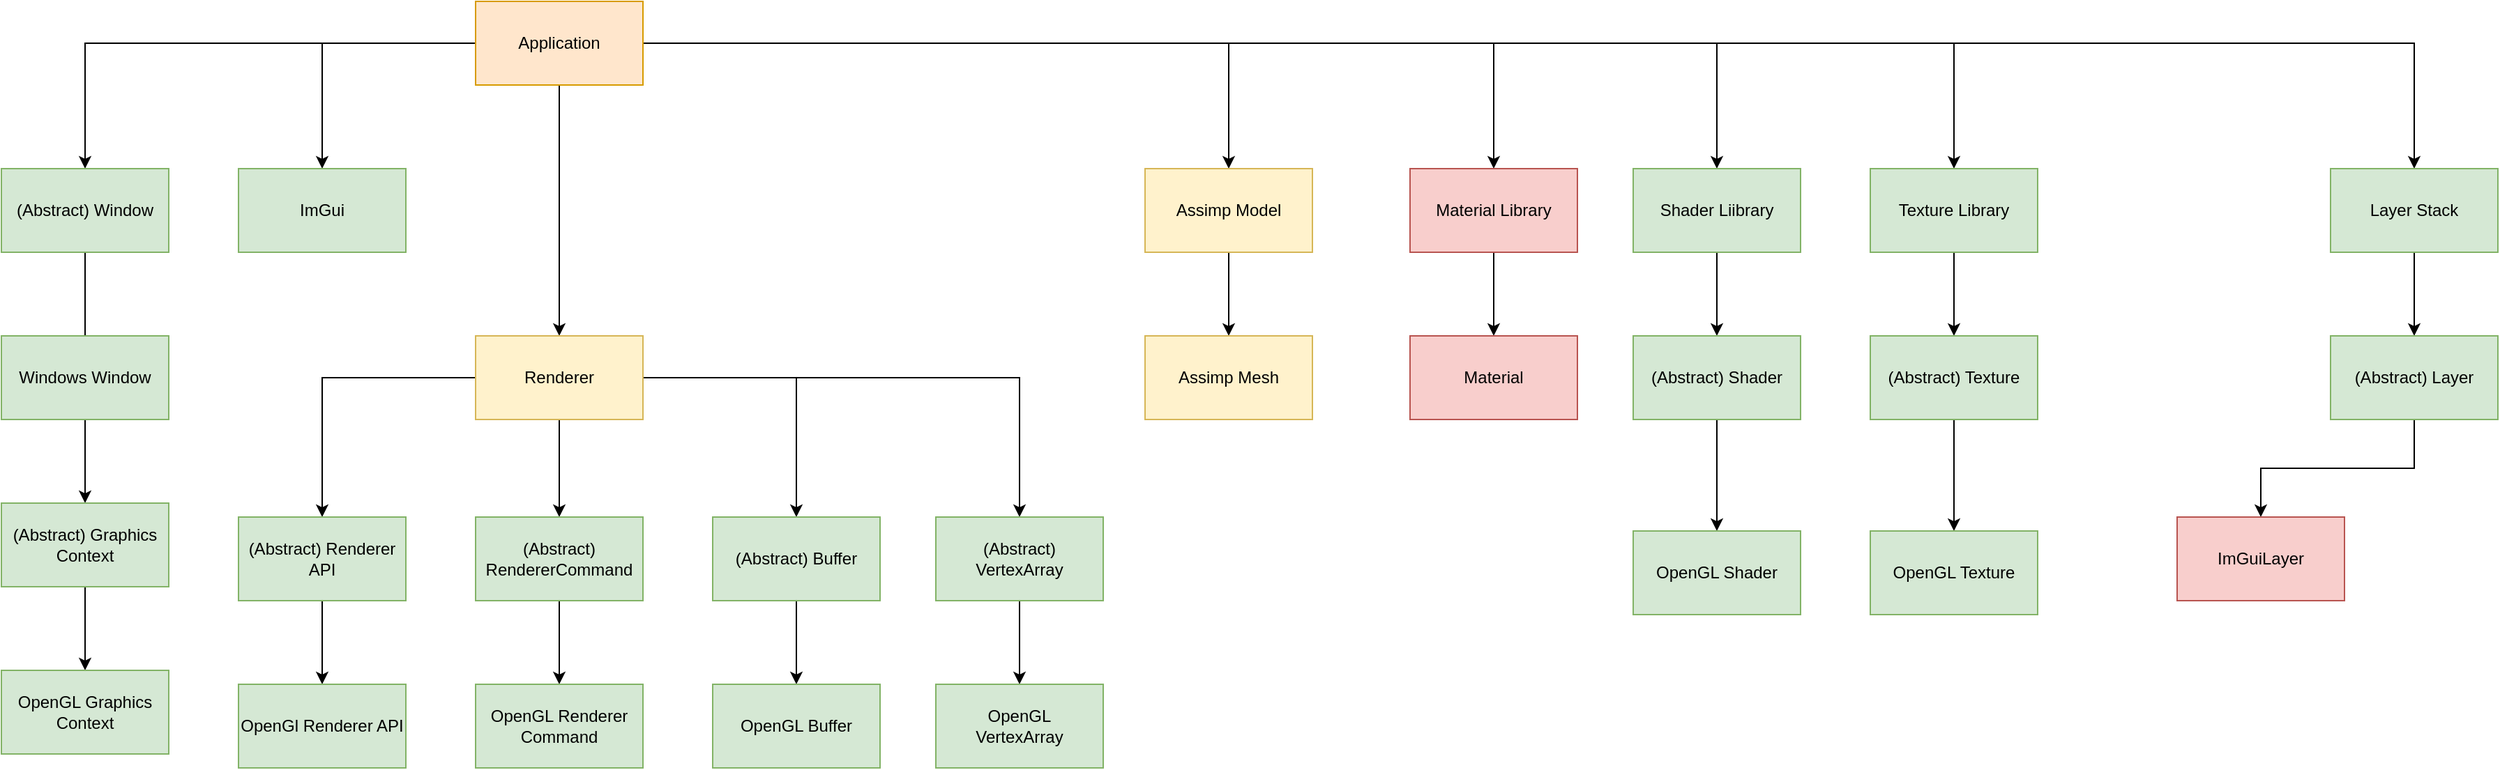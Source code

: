 <mxfile version="12.5.1" type="github"><diagram id="TjR0YX0xdRunlzRmJMnd" name="Page-1"><mxGraphModel dx="2031" dy="1307" grid="1" gridSize="10" guides="1" tooltips="1" connect="1" arrows="1" fold="1" page="1" pageScale="1" pageWidth="827" pageHeight="1169" math="0" shadow="0"><root><mxCell id="0"/><mxCell id="1" parent="0"/><mxCell id="jzK8e3R5ducGn7uQyPRx-11" style="edgeStyle=orthogonalEdgeStyle;rounded=0;orthogonalLoop=1;jettySize=auto;html=1;entryX=0.5;entryY=0;entryDx=0;entryDy=0;" edge="1" parent="1" source="jzK8e3R5ducGn7uQyPRx-1" target="jzK8e3R5ducGn7uQyPRx-4"><mxGeometry relative="1" as="geometry"/></mxCell><mxCell id="jzK8e3R5ducGn7uQyPRx-12" style="edgeStyle=orthogonalEdgeStyle;rounded=0;orthogonalLoop=1;jettySize=auto;html=1;entryX=0.5;entryY=0;entryDx=0;entryDy=0;" edge="1" parent="1" source="jzK8e3R5ducGn7uQyPRx-1" target="jzK8e3R5ducGn7uQyPRx-2"><mxGeometry relative="1" as="geometry"/></mxCell><mxCell id="jzK8e3R5ducGn7uQyPRx-38" style="edgeStyle=orthogonalEdgeStyle;rounded=0;orthogonalLoop=1;jettySize=auto;html=1;exitX=0.5;exitY=1;exitDx=0;exitDy=0;" edge="1" parent="1" source="jzK8e3R5ducGn7uQyPRx-1" target="jzK8e3R5ducGn7uQyPRx-14"><mxGeometry relative="1" as="geometry"><mxPoint x="430" y="110" as="sourcePoint"/></mxGeometry></mxCell><mxCell id="jzK8e3R5ducGn7uQyPRx-39" style="edgeStyle=orthogonalEdgeStyle;rounded=0;orthogonalLoop=1;jettySize=auto;html=1;entryX=0.5;entryY=0;entryDx=0;entryDy=0;" edge="1" parent="1" source="jzK8e3R5ducGn7uQyPRx-1" target="jzK8e3R5ducGn7uQyPRx-5"><mxGeometry relative="1" as="geometry"/></mxCell><mxCell id="jzK8e3R5ducGn7uQyPRx-40" style="edgeStyle=orthogonalEdgeStyle;rounded=0;orthogonalLoop=1;jettySize=auto;html=1;" edge="1" parent="1" source="jzK8e3R5ducGn7uQyPRx-1" target="jzK8e3R5ducGn7uQyPRx-6"><mxGeometry relative="1" as="geometry"/></mxCell><mxCell id="jzK8e3R5ducGn7uQyPRx-41" style="edgeStyle=orthogonalEdgeStyle;rounded=0;orthogonalLoop=1;jettySize=auto;html=1;entryX=0.5;entryY=0;entryDx=0;entryDy=0;" edge="1" parent="1" source="jzK8e3R5ducGn7uQyPRx-1" target="jzK8e3R5ducGn7uQyPRx-7"><mxGeometry relative="1" as="geometry"/></mxCell><mxCell id="jzK8e3R5ducGn7uQyPRx-52" style="edgeStyle=orthogonalEdgeStyle;rounded=0;orthogonalLoop=1;jettySize=auto;html=1;entryX=0.5;entryY=0;entryDx=0;entryDy=0;" edge="1" parent="1" source="jzK8e3R5ducGn7uQyPRx-1" target="jzK8e3R5ducGn7uQyPRx-44"><mxGeometry relative="1" as="geometry"/></mxCell><mxCell id="jzK8e3R5ducGn7uQyPRx-74" style="edgeStyle=orthogonalEdgeStyle;rounded=0;orthogonalLoop=1;jettySize=auto;html=1;entryX=0.5;entryY=0;entryDx=0;entryDy=0;" edge="1" parent="1" source="jzK8e3R5ducGn7uQyPRx-1" target="jzK8e3R5ducGn7uQyPRx-71"><mxGeometry relative="1" as="geometry"/></mxCell><mxCell id="jzK8e3R5ducGn7uQyPRx-1" value="Application" style="rounded=0;whiteSpace=wrap;html=1;fillColor=#ffe6cc;strokeColor=#d79b00;" vertex="1" parent="1"><mxGeometry x="380" width="120" height="60" as="geometry"/></mxCell><mxCell id="jzK8e3R5ducGn7uQyPRx-13" style="edgeStyle=orthogonalEdgeStyle;rounded=0;orthogonalLoop=1;jettySize=auto;html=1;" edge="1" parent="1" source="jzK8e3R5ducGn7uQyPRx-2" target="jzK8e3R5ducGn7uQyPRx-3"><mxGeometry relative="1" as="geometry"/></mxCell><mxCell id="jzK8e3R5ducGn7uQyPRx-2" value="(Abstract) Window" style="rounded=0;whiteSpace=wrap;html=1;fillColor=#d5e8d4;strokeColor=#82b366;" vertex="1" parent="1"><mxGeometry x="40" y="120" width="120" height="60" as="geometry"/></mxCell><mxCell id="jzK8e3R5ducGn7uQyPRx-35" value="" style="edgeStyle=orthogonalEdgeStyle;rounded=0;orthogonalLoop=1;jettySize=auto;html=1;" edge="1" parent="1" source="jzK8e3R5ducGn7uQyPRx-3" target="jzK8e3R5ducGn7uQyPRx-34"><mxGeometry relative="1" as="geometry"/></mxCell><mxCell id="jzK8e3R5ducGn7uQyPRx-3" value="(Abstract) Graphics Context" style="rounded=0;whiteSpace=wrap;html=1;fillColor=#d5e8d4;strokeColor=#82b366;" vertex="1" parent="1"><mxGeometry x="40" y="360" width="120" height="60" as="geometry"/></mxCell><mxCell id="jzK8e3R5ducGn7uQyPRx-4" value="ImGui" style="rounded=0;whiteSpace=wrap;html=1;fillColor=#d5e8d4;strokeColor=#82b366;" vertex="1" parent="1"><mxGeometry x="210" y="120" width="120" height="60" as="geometry"/></mxCell><mxCell id="jzK8e3R5ducGn7uQyPRx-57" style="edgeStyle=orthogonalEdgeStyle;rounded=0;orthogonalLoop=1;jettySize=auto;html=1;entryX=0.5;entryY=0;entryDx=0;entryDy=0;" edge="1" parent="1" source="jzK8e3R5ducGn7uQyPRx-5" target="jzK8e3R5ducGn7uQyPRx-55"><mxGeometry relative="1" as="geometry"/></mxCell><mxCell id="jzK8e3R5ducGn7uQyPRx-5" value="Shader Liibrary" style="rounded=0;whiteSpace=wrap;html=1;fillColor=#d5e8d4;strokeColor=#82b366;" vertex="1" parent="1"><mxGeometry x="1210" y="120" width="120" height="60" as="geometry"/></mxCell><mxCell id="jzK8e3R5ducGn7uQyPRx-61" style="edgeStyle=orthogonalEdgeStyle;rounded=0;orthogonalLoop=1;jettySize=auto;html=1;entryX=0.5;entryY=0;entryDx=0;entryDy=0;" edge="1" parent="1" source="jzK8e3R5ducGn7uQyPRx-6" target="jzK8e3R5ducGn7uQyPRx-59"><mxGeometry relative="1" as="geometry"/></mxCell><mxCell id="jzK8e3R5ducGn7uQyPRx-6" value="Texture Library" style="rounded=0;whiteSpace=wrap;html=1;fillColor=#d5e8d4;strokeColor=#82b366;" vertex="1" parent="1"><mxGeometry x="1380" y="120" width="120" height="60" as="geometry"/></mxCell><mxCell id="jzK8e3R5ducGn7uQyPRx-33" value="" style="edgeStyle=orthogonalEdgeStyle;rounded=0;orthogonalLoop=1;jettySize=auto;html=1;" edge="1" parent="1" source="jzK8e3R5ducGn7uQyPRx-7" target="jzK8e3R5ducGn7uQyPRx-32"><mxGeometry relative="1" as="geometry"/></mxCell><mxCell id="jzK8e3R5ducGn7uQyPRx-7" value="Layer Stack" style="rounded=0;whiteSpace=wrap;html=1;fillColor=#d5e8d4;strokeColor=#82b366;" vertex="1" parent="1"><mxGeometry x="1710" y="120" width="120" height="60" as="geometry"/></mxCell><mxCell id="jzK8e3R5ducGn7uQyPRx-23" value="" style="edgeStyle=orthogonalEdgeStyle;rounded=0;orthogonalLoop=1;jettySize=auto;html=1;entryX=0.5;entryY=0;entryDx=0;entryDy=0;" edge="1" parent="1" source="jzK8e3R5ducGn7uQyPRx-14" target="jzK8e3R5ducGn7uQyPRx-16"><mxGeometry relative="1" as="geometry"><mxPoint x="360" y="351" as="targetPoint"/></mxGeometry></mxCell><mxCell id="jzK8e3R5ducGn7uQyPRx-29" value="" style="edgeStyle=orthogonalEdgeStyle;rounded=0;orthogonalLoop=1;jettySize=auto;html=1;" edge="1" parent="1" source="jzK8e3R5ducGn7uQyPRx-14" target="jzK8e3R5ducGn7uQyPRx-26"><mxGeometry relative="1" as="geometry"/></mxCell><mxCell id="jzK8e3R5ducGn7uQyPRx-65" style="edgeStyle=orthogonalEdgeStyle;rounded=0;orthogonalLoop=1;jettySize=auto;html=1;" edge="1" parent="1" source="jzK8e3R5ducGn7uQyPRx-14" target="jzK8e3R5ducGn7uQyPRx-63"><mxGeometry relative="1" as="geometry"/></mxCell><mxCell id="jzK8e3R5ducGn7uQyPRx-68" style="edgeStyle=orthogonalEdgeStyle;rounded=0;orthogonalLoop=1;jettySize=auto;html=1;entryX=0.5;entryY=0;entryDx=0;entryDy=0;" edge="1" parent="1" source="jzK8e3R5ducGn7uQyPRx-14" target="jzK8e3R5ducGn7uQyPRx-67"><mxGeometry relative="1" as="geometry"/></mxCell><mxCell id="jzK8e3R5ducGn7uQyPRx-14" value="Renderer" style="rounded=0;whiteSpace=wrap;html=1;fillColor=#fff2cc;strokeColor=#d6b656;" vertex="1" parent="1"><mxGeometry x="380" y="240" width="120" height="60" as="geometry"/></mxCell><mxCell id="jzK8e3R5ducGn7uQyPRx-28" value="" style="edgeStyle=orthogonalEdgeStyle;rounded=0;orthogonalLoop=1;jettySize=auto;html=1;" edge="1" parent="1" source="jzK8e3R5ducGn7uQyPRx-16" target="jzK8e3R5ducGn7uQyPRx-18"><mxGeometry relative="1" as="geometry"/></mxCell><mxCell id="jzK8e3R5ducGn7uQyPRx-16" value="(Abstract) Renderer API" style="rounded=0;whiteSpace=wrap;html=1;fillColor=#d5e8d4;strokeColor=#82b366;" vertex="1" parent="1"><mxGeometry x="210" y="370" width="120" height="60" as="geometry"/></mxCell><mxCell id="jzK8e3R5ducGn7uQyPRx-18" value="OpenGl Renderer API" style="rounded=0;whiteSpace=wrap;html=1;fillColor=#d5e8d4;strokeColor=#82b366;" vertex="1" parent="1"><mxGeometry x="210" y="490" width="120" height="60" as="geometry"/></mxCell><mxCell id="jzK8e3R5ducGn7uQyPRx-31" value="" style="edgeStyle=orthogonalEdgeStyle;rounded=0;orthogonalLoop=1;jettySize=auto;html=1;" edge="1" parent="1" source="jzK8e3R5ducGn7uQyPRx-26" target="jzK8e3R5ducGn7uQyPRx-30"><mxGeometry relative="1" as="geometry"/></mxCell><mxCell id="jzK8e3R5ducGn7uQyPRx-26" value="(Abstract) RendererCommand" style="rounded=0;whiteSpace=wrap;html=1;fillColor=#d5e8d4;strokeColor=#82b366;" vertex="1" parent="1"><mxGeometry x="380" y="370" width="120" height="60" as="geometry"/></mxCell><mxCell id="jzK8e3R5ducGn7uQyPRx-30" value="OpenGL Renderer Command" style="rounded=0;whiteSpace=wrap;html=1;fillColor=#d5e8d4;strokeColor=#82b366;" vertex="1" parent="1"><mxGeometry x="380" y="490" width="120" height="60" as="geometry"/></mxCell><mxCell id="jzK8e3R5ducGn7uQyPRx-45" value="" style="edgeStyle=orthogonalEdgeStyle;rounded=0;orthogonalLoop=1;jettySize=auto;html=1;entryX=0.5;entryY=0;entryDx=0;entryDy=0;" edge="1" parent="1" source="jzK8e3R5ducGn7uQyPRx-32" target="jzK8e3R5ducGn7uQyPRx-43"><mxGeometry relative="1" as="geometry"><mxPoint x="1490" y="360" as="targetPoint"/></mxGeometry></mxCell><mxCell id="jzK8e3R5ducGn7uQyPRx-32" value="(Abstract) Layer" style="rounded=0;whiteSpace=wrap;html=1;fillColor=#d5e8d4;strokeColor=#82b366;" vertex="1" parent="1"><mxGeometry x="1710" y="240" width="120" height="60" as="geometry"/></mxCell><mxCell id="jzK8e3R5ducGn7uQyPRx-34" value="OpenGL Graphics Context" style="rounded=0;whiteSpace=wrap;html=1;fillColor=#d5e8d4;strokeColor=#82b366;" vertex="1" parent="1"><mxGeometry x="40" y="480" width="120" height="60" as="geometry"/></mxCell><mxCell id="jzK8e3R5ducGn7uQyPRx-42" value="Windows Window" style="rounded=0;whiteSpace=wrap;html=1;fillColor=#d5e8d4;strokeColor=#82b366;" vertex="1" parent="1"><mxGeometry x="40" y="240" width="120" height="60" as="geometry"/></mxCell><mxCell id="jzK8e3R5ducGn7uQyPRx-43" value="ImGuiLayer" style="rounded=0;whiteSpace=wrap;html=1;fillColor=#f8cecc;strokeColor=#b85450;" vertex="1" parent="1"><mxGeometry x="1600" y="370" width="120" height="60" as="geometry"/></mxCell><mxCell id="jzK8e3R5ducGn7uQyPRx-54" style="edgeStyle=orthogonalEdgeStyle;rounded=0;orthogonalLoop=1;jettySize=auto;html=1;entryX=0.5;entryY=0;entryDx=0;entryDy=0;" edge="1" parent="1" source="jzK8e3R5ducGn7uQyPRx-44" target="jzK8e3R5ducGn7uQyPRx-53"><mxGeometry relative="1" as="geometry"/></mxCell><mxCell id="jzK8e3R5ducGn7uQyPRx-44" value="Material Library" style="rounded=0;whiteSpace=wrap;html=1;fillColor=#f8cecc;strokeColor=#b85450;" vertex="1" parent="1"><mxGeometry x="1050" y="120" width="120" height="60" as="geometry"/></mxCell><mxCell id="jzK8e3R5ducGn7uQyPRx-53" value="Material" style="rounded=0;whiteSpace=wrap;html=1;fillColor=#f8cecc;strokeColor=#b85450;" vertex="1" parent="1"><mxGeometry x="1050" y="240" width="120" height="60" as="geometry"/></mxCell><mxCell id="jzK8e3R5ducGn7uQyPRx-58" style="edgeStyle=orthogonalEdgeStyle;rounded=0;orthogonalLoop=1;jettySize=auto;html=1;" edge="1" parent="1" source="jzK8e3R5ducGn7uQyPRx-55" target="jzK8e3R5ducGn7uQyPRx-56"><mxGeometry relative="1" as="geometry"/></mxCell><mxCell id="jzK8e3R5ducGn7uQyPRx-55" value="(Abstract) Shader" style="rounded=0;whiteSpace=wrap;html=1;fillColor=#d5e8d4;strokeColor=#82b366;" vertex="1" parent="1"><mxGeometry x="1210" y="240" width="120" height="60" as="geometry"/></mxCell><mxCell id="jzK8e3R5ducGn7uQyPRx-56" value="OpenGL Shader" style="rounded=0;whiteSpace=wrap;html=1;fillColor=#d5e8d4;strokeColor=#82b366;" vertex="1" parent="1"><mxGeometry x="1210" y="380" width="120" height="60" as="geometry"/></mxCell><mxCell id="jzK8e3R5ducGn7uQyPRx-62" style="edgeStyle=orthogonalEdgeStyle;rounded=0;orthogonalLoop=1;jettySize=auto;html=1;entryX=0.5;entryY=0;entryDx=0;entryDy=0;" edge="1" parent="1" source="jzK8e3R5ducGn7uQyPRx-59" target="jzK8e3R5ducGn7uQyPRx-60"><mxGeometry relative="1" as="geometry"/></mxCell><mxCell id="jzK8e3R5ducGn7uQyPRx-59" value="(Abstract) Texture" style="rounded=0;whiteSpace=wrap;html=1;fillColor=#d5e8d4;strokeColor=#82b366;" vertex="1" parent="1"><mxGeometry x="1380" y="240" width="120" height="60" as="geometry"/></mxCell><mxCell id="jzK8e3R5ducGn7uQyPRx-60" value="OpenGL Texture" style="rounded=0;whiteSpace=wrap;html=1;fillColor=#d5e8d4;strokeColor=#82b366;" vertex="1" parent="1"><mxGeometry x="1380" y="380" width="120" height="60" as="geometry"/></mxCell><mxCell id="jzK8e3R5ducGn7uQyPRx-66" style="edgeStyle=orthogonalEdgeStyle;rounded=0;orthogonalLoop=1;jettySize=auto;html=1;entryX=0.5;entryY=0;entryDx=0;entryDy=0;" edge="1" parent="1" source="jzK8e3R5ducGn7uQyPRx-63" target="jzK8e3R5ducGn7uQyPRx-64"><mxGeometry relative="1" as="geometry"/></mxCell><mxCell id="jzK8e3R5ducGn7uQyPRx-63" value="(Abstract) Buffer" style="rounded=0;whiteSpace=wrap;html=1;fillColor=#d5e8d4;strokeColor=#82b366;" vertex="1" parent="1"><mxGeometry x="550" y="370" width="120" height="60" as="geometry"/></mxCell><mxCell id="jzK8e3R5ducGn7uQyPRx-64" value="OpenGL Buffer" style="rounded=0;whiteSpace=wrap;html=1;fillColor=#d5e8d4;strokeColor=#82b366;" vertex="1" parent="1"><mxGeometry x="550" y="490" width="120" height="60" as="geometry"/></mxCell><mxCell id="jzK8e3R5ducGn7uQyPRx-70" style="edgeStyle=orthogonalEdgeStyle;rounded=0;orthogonalLoop=1;jettySize=auto;html=1;entryX=0.5;entryY=0;entryDx=0;entryDy=0;" edge="1" parent="1" source="jzK8e3R5ducGn7uQyPRx-67" target="jzK8e3R5ducGn7uQyPRx-69"><mxGeometry relative="1" as="geometry"/></mxCell><mxCell id="jzK8e3R5ducGn7uQyPRx-67" value="(Abstract) VertexArray" style="rounded=0;whiteSpace=wrap;html=1;fillColor=#d5e8d4;strokeColor=#82b366;" vertex="1" parent="1"><mxGeometry x="710" y="370" width="120" height="60" as="geometry"/></mxCell><mxCell id="jzK8e3R5ducGn7uQyPRx-69" value="OpenGL&lt;br&gt;VertexArray" style="rounded=0;whiteSpace=wrap;html=1;fillColor=#d5e8d4;strokeColor=#82b366;" vertex="1" parent="1"><mxGeometry x="710" y="490" width="120" height="60" as="geometry"/></mxCell><mxCell id="jzK8e3R5ducGn7uQyPRx-73" style="edgeStyle=orthogonalEdgeStyle;rounded=0;orthogonalLoop=1;jettySize=auto;html=1;entryX=0.5;entryY=0;entryDx=0;entryDy=0;" edge="1" parent="1" source="jzK8e3R5ducGn7uQyPRx-71" target="jzK8e3R5ducGn7uQyPRx-72"><mxGeometry relative="1" as="geometry"/></mxCell><mxCell id="jzK8e3R5ducGn7uQyPRx-71" value="Assimp Model" style="rounded=0;whiteSpace=wrap;html=1;fillColor=#fff2cc;strokeColor=#d6b656;" vertex="1" parent="1"><mxGeometry x="860" y="120" width="120" height="60" as="geometry"/></mxCell><mxCell id="jzK8e3R5ducGn7uQyPRx-72" value="Assimp Mesh" style="rounded=0;whiteSpace=wrap;html=1;fillColor=#fff2cc;strokeColor=#d6b656;" vertex="1" parent="1"><mxGeometry x="860" y="240" width="120" height="60" as="geometry"/></mxCell></root></mxGraphModel></diagram></mxfile>